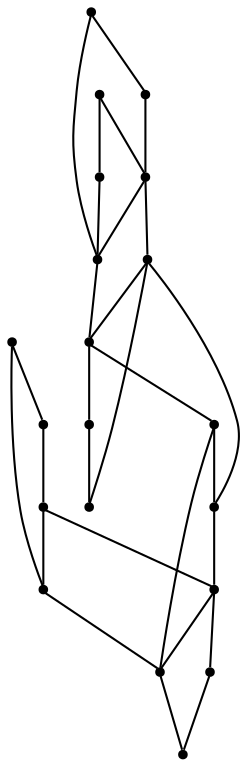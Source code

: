 graph {
  node [shape=point,comment="{\"directed\":false,\"doi\":\"10.4230/LIPIcs.GD.2024.30\",\"figure\":\"17\"}"]

  v0 [pos="1629.9489680074914,663.2613593652559"]
  v1 [pos="1496.5789012321538,663.2570358877057"]
  v2 [pos="1629.9489680074912,795.2576376192716"]
  v3 [pos="1496.5789012321538,795.2576376192716"]
  v4 [pos="1563.2639346198225,861.9266787331971"]
  v5 [pos="1563.2639346198227,729.9260770016311"]
  v6 [pos="1429.8938678444852,729.9304004791813"]
  v7 [pos="1429.8938678444852,861.9266787331971"]
  v8 [pos="1296.5238010691478,729.9304004791813"]
  v9 [pos="1296.5238010691478,861.9307478885385"]
  v10 [pos="1229.8387676814789,928.5957198471226"]
  v11 [pos="1229.8387676814789,796.5951181155566"]
  v12 [pos="1163.1537342938102,729.9304004791815"]
  v13 [pos="1163.1537342938102,861.9307478885386"]
  v14 [pos="1029.783635720571,729.9304004791815"]
  v15 [pos="1029.7836357205708,861.9266787331971"]
  v16 [pos="963.0986023329021,663.2613593652559"]
  v17 [pos="963.0986023329021,795.261706774613"]
  v18 [pos="896.413123774608,729.9304004791815"]
  v19 [pos="896.413123774608,861.9266787331971"]

  v0 -- v1 [id="-1",pos="1629.9489680074914,663.2613593652559 1496.5789012321538,663.2570358877057 1496.5789012321538,663.2570358877057 1496.5789012321538,663.2570358877057"]
  v18 -- v19 [id="-2",pos="896.413123774608,729.9304004791815 872.8366330694897,795.924216128639 872.8366330694897,795.924216128639 872.8366330694897,795.924216128639 896.413123774608,861.9266787331971 896.413123774608,861.9266787331971 896.413123774608,861.9266787331971"]
  v2 -- v3 [id="-3",pos="1629.9489680074912,795.2576376192716 1496.5789012321538,795.2576376192716 1496.5789012321538,795.2576376192716 1496.5789012321538,795.2576376192716"]
  v0 -- v2 [id="-4",pos="1629.9489680074914,663.2613593652559 1606.3714915674168,729.2551750147135 1606.3714915674168,729.2551750147135 1606.3714915674168,729.2551750147135 1629.9489680074912,795.2576376192716 1629.9489680074912,795.2576376192716 1629.9489680074912,795.2576376192716"]
  v19 -- v15 [id="-5",pos="896.413123774608,861.9266787331971 1029.7836357205708,861.9266787331971 1029.7836357205708,861.9266787331971 1029.7836357205708,861.9266787331971"]
  v18 -- v14 [id="-6",pos="896.413123774608,729.9304004791815 1029.783635720571,729.9304004791815 1029.783635720571,729.9304004791815 1029.783635720571,729.9304004791815"]
  v17 -- v16 [id="-7",pos="963.0986023329021,795.261706774613 939.5212848823368,729.2635676476052 939.5212848823368,729.2635676476052 939.5212848823368,729.2635676476052 963.0986023329021,663.2613593652559 963.0986023329021,663.2613593652559 963.0986023329021,663.2613593652559"]
  v4 -- v5 [id="-8",pos="1563.2639346198225,861.9266787331971 1539.690782694395,795.924216128639 1539.690782694395,795.924216128639 1539.690782694395,795.924216128639 1563.2639346198227,729.9260770016311 1563.2639346198227,729.9260770016311 1563.2639346198227,729.9260770016311"]
  v17 -- v15 [id="-9",pos="963.0986023329021,795.261706774613 1029.7836357205708,861.9266787331971 1029.7836357205708,861.9266787331971 1029.7836357205708,861.9266787331971"]
  v15 -- v14 [id="-10",pos="1029.7836357205708,861.9266787331971 1006.2063182700055,795.9285396061892 1006.2063182700055,795.9285396061892 1006.2063182700055,795.9285396061892 1029.783635720571,729.9304004791815 1029.783635720571,729.9304004791815 1029.783635720571,729.9304004791815"]
  v16 -- v14 [id="-11",pos="963.0986023329021,663.2613593652559 1029.783635720571,729.9304004791815 1029.783635720571,729.9304004791815 1029.783635720571,729.9304004791815"]
  v1 -- v6 [id="-12",pos="1496.5789012321538,663.2570358877057 1429.8938678444852,729.9304004791813 1429.8938678444852,729.9304004791813 1429.8938678444852,729.9304004791813"]
  v3 -- v7 [id="-13",pos="1496.5789012321538,795.2576376192716 1429.8938678444852,861.9266787331971 1429.8938678444852,861.9266787331971 1429.8938678444852,861.9266787331971"]
  v15 -- v13 [id="-14",pos="1029.7836357205708,861.9266787331971 1163.1537342938102,861.9307478885386 1163.1537342938102,861.9307478885386 1163.1537342938102,861.9307478885386"]
  v14 -- v12 [id="-15",pos="1029.783635720571,729.9304004791815 1163.1537342938102,729.9304004791815 1163.1537342938102,729.9304004791815 1163.1537342938102,729.9304004791815"]
  v13 -- v12 [id="-16",pos="1163.1537342938102,861.9307478885386 1139.576385045343,795.9326087615307 1139.576385045343,795.9326087615307 1139.576385045343,795.9326087615307 1163.1537342938102,729.9304004791815 1163.1537342938102,729.9304004791815 1163.1537342938102,729.9304004791815"]
  v3 -- v1 [id="-17",pos="1496.5789012321538,795.2576376192716 1473.0057493067263,729.2551750147135 1473.0057493067263,729.2551750147135 1473.0057493067263,729.2551750147135 1496.5789012321538,663.2570358877057 1496.5789012321538,663.2570358877057 1496.5789012321538,663.2570358877057"]
  v13 -- v10 [id="-18",pos="1163.1537342938102,861.9307478885386 1229.8387676814789,928.5957198471226 1229.8387676814789,928.5957198471226 1229.8387676814789,928.5957198471226"]
  v12 -- v8 [id="-19",pos="1163.1537342938102,729.9304004791815 1296.5238010691478,729.9304004791813 1296.5238010691478,729.9304004791813 1296.5238010691478,729.9304004791813"]
  v12 -- v11 [id="-20",pos="1163.1537342938102,729.9304004791815 1229.8387676814789,796.5951181155566 1229.8387676814789,796.5951181155566 1229.8387676814789,796.5951181155566"]
  v11 -- v10 [id="-21",pos="1229.8387676814789,796.5951181155566 1206.2656157560514,862.5975807201147 1206.2656157560514,862.5975807201147 1206.2656157560514,862.5975807201147 1229.8387676814789,928.5957198471226 1229.8387676814789,928.5957198471226 1229.8387676814789,928.5957198471226"]
  v13 -- v9 [id="-22",pos="1163.1537342938102,861.9307478885386 1296.5238010691478,861.9307478885385 1296.5238010691478,861.9307478885385 1296.5238010691478,861.9307478885385"]
  v6 -- v5 [id="-23",pos="1429.8938678444852,729.9304004791813 1563.2639346198227,729.9260770016311 1563.2639346198227,729.9260770016311 1563.2639346198227,729.9260770016311"]
  v8 -- v9 [id="-24",pos="1296.5238010691478,729.9304004791813 1272.9464518206805,795.9326087615307 1272.9464518206805,795.9326087615307 1272.9464518206805,795.9326087615307 1296.5238010691478,861.9307478885385 1296.5238010691478,861.9307478885385 1296.5238010691478,861.9307478885385"]
  v7 -- v4 [id="-25",pos="1429.8938678444852,861.9266787331971 1563.2639346198225,861.9266787331971 1563.2639346198225,861.9266787331971 1563.2639346198225,861.9266787331971"]
  v9 -- v7 [id="-26",pos="1296.5238010691478,861.9307478885385 1429.8938678444852,861.9266787331971 1429.8938678444852,861.9266787331971 1429.8938678444852,861.9266787331971"]
  v8 -- v6 [id="-27",pos="1296.5238010691478,729.9304004791813 1429.8938678444852,729.9304004791813 1429.8938678444852,729.9304004791813 1429.8938678444852,729.9304004791813"]
  v7 -- v6 [id="-28",pos="1429.8938678444852,861.9266787331971 1406.3165185960179,795.9285396061892 1406.3165185960179,795.9285396061892 1406.3165185960179,795.9285396061892 1429.8938678444852,729.9304004791813 1429.8938678444852,729.9304004791813 1429.8938678444852,729.9304004791813"]
}